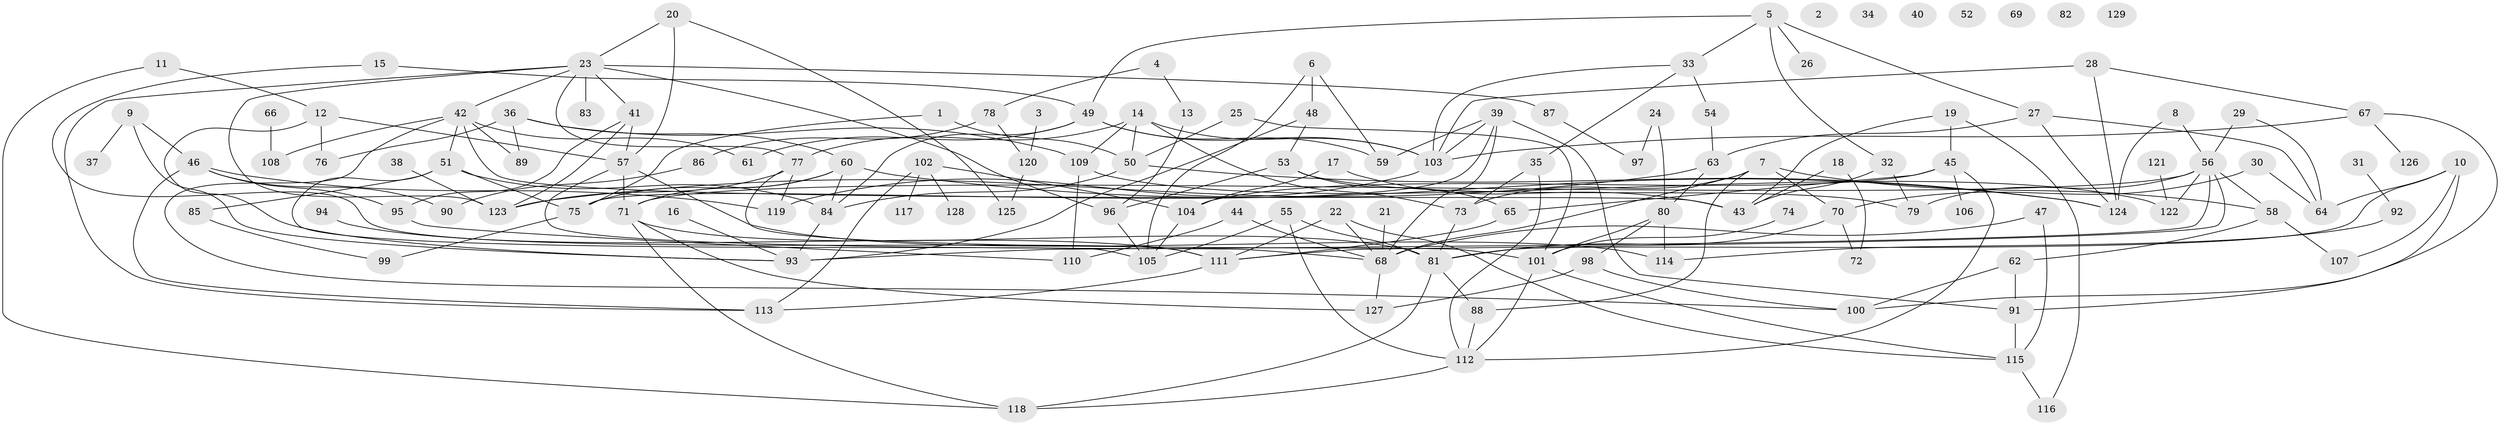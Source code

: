 // Generated by graph-tools (version 1.1) at 2025/25/03/09/25 03:25:13]
// undirected, 129 vertices, 205 edges
graph export_dot {
graph [start="1"]
  node [color=gray90,style=filled];
  1;
  2;
  3;
  4;
  5;
  6;
  7;
  8;
  9;
  10;
  11;
  12;
  13;
  14;
  15;
  16;
  17;
  18;
  19;
  20;
  21;
  22;
  23;
  24;
  25;
  26;
  27;
  28;
  29;
  30;
  31;
  32;
  33;
  34;
  35;
  36;
  37;
  38;
  39;
  40;
  41;
  42;
  43;
  44;
  45;
  46;
  47;
  48;
  49;
  50;
  51;
  52;
  53;
  54;
  55;
  56;
  57;
  58;
  59;
  60;
  61;
  62;
  63;
  64;
  65;
  66;
  67;
  68;
  69;
  70;
  71;
  72;
  73;
  74;
  75;
  76;
  77;
  78;
  79;
  80;
  81;
  82;
  83;
  84;
  85;
  86;
  87;
  88;
  89;
  90;
  91;
  92;
  93;
  94;
  95;
  96;
  97;
  98;
  99;
  100;
  101;
  102;
  103;
  104;
  105;
  106;
  107;
  108;
  109;
  110;
  111;
  112;
  113;
  114;
  115;
  116;
  117;
  118;
  119;
  120;
  121;
  122;
  123;
  124;
  125;
  126;
  127;
  128;
  129;
  1 -- 50;
  1 -- 75;
  3 -- 120;
  4 -- 13;
  4 -- 78;
  5 -- 26;
  5 -- 27;
  5 -- 32;
  5 -- 33;
  5 -- 49;
  6 -- 48;
  6 -- 59;
  6 -- 105;
  7 -- 58;
  7 -- 68;
  7 -- 70;
  7 -- 73;
  7 -- 88;
  8 -- 56;
  8 -- 124;
  9 -- 37;
  9 -- 46;
  9 -- 93;
  10 -- 64;
  10 -- 81;
  10 -- 91;
  10 -- 107;
  11 -- 12;
  11 -- 118;
  12 -- 57;
  12 -- 76;
  12 -- 93;
  13 -- 96;
  14 -- 50;
  14 -- 73;
  14 -- 77;
  14 -- 103;
  14 -- 109;
  15 -- 49;
  15 -- 111;
  16 -- 93;
  17 -- 43;
  17 -- 104;
  18 -- 43;
  18 -- 72;
  19 -- 43;
  19 -- 45;
  19 -- 116;
  20 -- 23;
  20 -- 57;
  20 -- 125;
  21 -- 68;
  22 -- 68;
  22 -- 111;
  22 -- 115;
  23 -- 41;
  23 -- 42;
  23 -- 77;
  23 -- 83;
  23 -- 87;
  23 -- 96;
  23 -- 113;
  23 -- 123;
  24 -- 80;
  24 -- 97;
  25 -- 50;
  25 -- 101;
  27 -- 63;
  27 -- 64;
  27 -- 124;
  28 -- 67;
  28 -- 103;
  28 -- 124;
  29 -- 56;
  29 -- 64;
  30 -- 64;
  30 -- 70;
  31 -- 92;
  32 -- 43;
  32 -- 79;
  33 -- 35;
  33 -- 54;
  33 -- 103;
  35 -- 73;
  35 -- 112;
  36 -- 60;
  36 -- 76;
  36 -- 89;
  36 -- 109;
  38 -- 123;
  39 -- 59;
  39 -- 68;
  39 -- 75;
  39 -- 91;
  39 -- 103;
  41 -- 57;
  41 -- 95;
  41 -- 123;
  42 -- 43;
  42 -- 51;
  42 -- 61;
  42 -- 89;
  42 -- 100;
  42 -- 108;
  44 -- 68;
  44 -- 110;
  45 -- 65;
  45 -- 104;
  45 -- 106;
  45 -- 112;
  46 -- 90;
  46 -- 95;
  46 -- 113;
  46 -- 119;
  47 -- 68;
  47 -- 115;
  48 -- 53;
  48 -- 93;
  49 -- 59;
  49 -- 61;
  49 -- 84;
  49 -- 103;
  50 -- 84;
  50 -- 124;
  51 -- 75;
  51 -- 84;
  51 -- 85;
  51 -- 105;
  53 -- 65;
  53 -- 79;
  53 -- 96;
  54 -- 63;
  55 -- 81;
  55 -- 105;
  55 -- 112;
  56 -- 58;
  56 -- 71;
  56 -- 79;
  56 -- 93;
  56 -- 111;
  56 -- 122;
  57 -- 68;
  57 -- 71;
  57 -- 114;
  58 -- 62;
  58 -- 107;
  60 -- 71;
  60 -- 75;
  60 -- 84;
  60 -- 124;
  62 -- 91;
  62 -- 100;
  63 -- 80;
  63 -- 123;
  65 -- 111;
  66 -- 108;
  67 -- 100;
  67 -- 103;
  67 -- 126;
  68 -- 127;
  70 -- 72;
  70 -- 81;
  71 -- 81;
  71 -- 118;
  71 -- 127;
  73 -- 81;
  74 -- 101;
  75 -- 99;
  77 -- 101;
  77 -- 119;
  77 -- 123;
  78 -- 86;
  78 -- 120;
  80 -- 98;
  80 -- 101;
  80 -- 114;
  81 -- 88;
  81 -- 118;
  84 -- 93;
  85 -- 99;
  86 -- 90;
  87 -- 97;
  88 -- 112;
  91 -- 115;
  92 -- 114;
  94 -- 111;
  95 -- 110;
  96 -- 105;
  98 -- 100;
  98 -- 127;
  101 -- 112;
  101 -- 115;
  102 -- 104;
  102 -- 113;
  102 -- 117;
  102 -- 128;
  103 -- 119;
  104 -- 105;
  109 -- 110;
  109 -- 122;
  111 -- 113;
  112 -- 118;
  115 -- 116;
  120 -- 125;
  121 -- 122;
}
